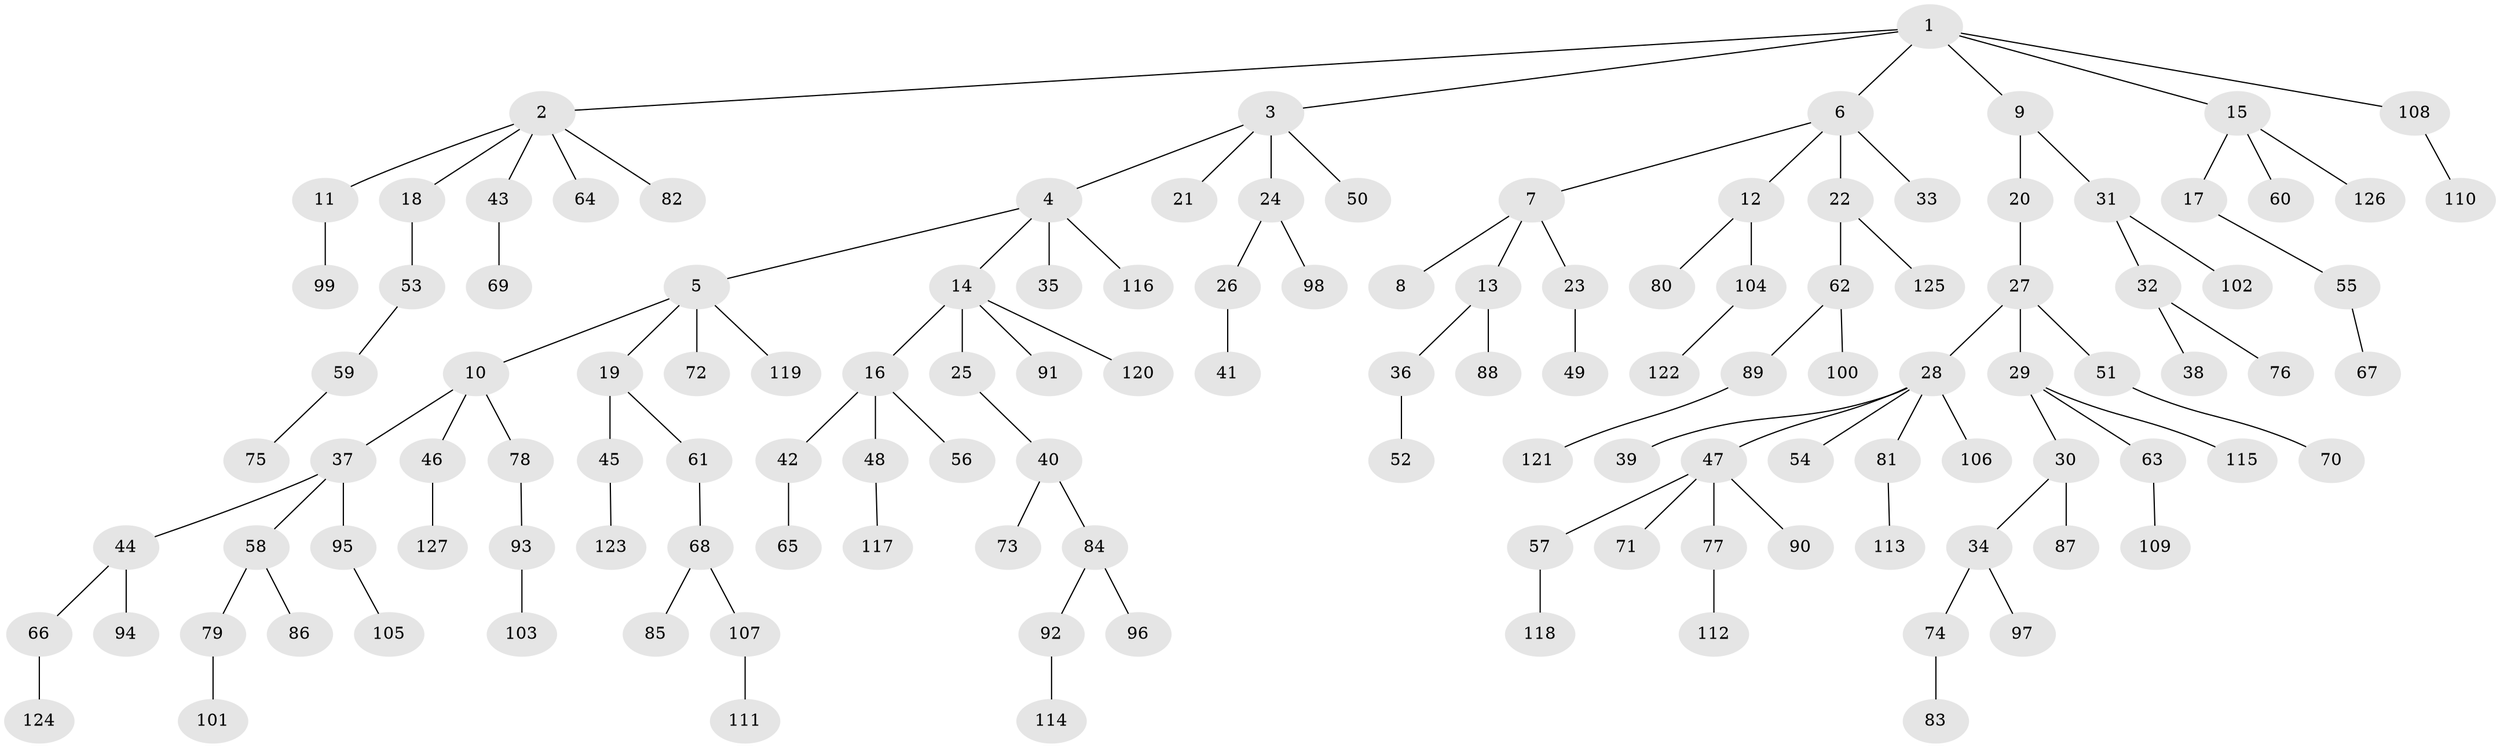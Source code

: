 // coarse degree distribution, {10: 0.011363636363636364, 5: 0.06818181818181818, 4: 0.06818181818181818, 1: 0.5795454545454546, 2: 0.19318181818181818, 3: 0.06818181818181818, 7: 0.011363636363636364}
// Generated by graph-tools (version 1.1) at 2025/19/03/04/25 18:19:10]
// undirected, 127 vertices, 126 edges
graph export_dot {
graph [start="1"]
  node [color=gray90,style=filled];
  1;
  2;
  3;
  4;
  5;
  6;
  7;
  8;
  9;
  10;
  11;
  12;
  13;
  14;
  15;
  16;
  17;
  18;
  19;
  20;
  21;
  22;
  23;
  24;
  25;
  26;
  27;
  28;
  29;
  30;
  31;
  32;
  33;
  34;
  35;
  36;
  37;
  38;
  39;
  40;
  41;
  42;
  43;
  44;
  45;
  46;
  47;
  48;
  49;
  50;
  51;
  52;
  53;
  54;
  55;
  56;
  57;
  58;
  59;
  60;
  61;
  62;
  63;
  64;
  65;
  66;
  67;
  68;
  69;
  70;
  71;
  72;
  73;
  74;
  75;
  76;
  77;
  78;
  79;
  80;
  81;
  82;
  83;
  84;
  85;
  86;
  87;
  88;
  89;
  90;
  91;
  92;
  93;
  94;
  95;
  96;
  97;
  98;
  99;
  100;
  101;
  102;
  103;
  104;
  105;
  106;
  107;
  108;
  109;
  110;
  111;
  112;
  113;
  114;
  115;
  116;
  117;
  118;
  119;
  120;
  121;
  122;
  123;
  124;
  125;
  126;
  127;
  1 -- 2;
  1 -- 3;
  1 -- 6;
  1 -- 9;
  1 -- 15;
  1 -- 108;
  2 -- 11;
  2 -- 18;
  2 -- 43;
  2 -- 64;
  2 -- 82;
  3 -- 4;
  3 -- 21;
  3 -- 24;
  3 -- 50;
  4 -- 5;
  4 -- 14;
  4 -- 35;
  4 -- 116;
  5 -- 10;
  5 -- 19;
  5 -- 72;
  5 -- 119;
  6 -- 7;
  6 -- 12;
  6 -- 22;
  6 -- 33;
  7 -- 8;
  7 -- 13;
  7 -- 23;
  9 -- 20;
  9 -- 31;
  10 -- 37;
  10 -- 46;
  10 -- 78;
  11 -- 99;
  12 -- 80;
  12 -- 104;
  13 -- 36;
  13 -- 88;
  14 -- 16;
  14 -- 25;
  14 -- 91;
  14 -- 120;
  15 -- 17;
  15 -- 60;
  15 -- 126;
  16 -- 42;
  16 -- 48;
  16 -- 56;
  17 -- 55;
  18 -- 53;
  19 -- 45;
  19 -- 61;
  20 -- 27;
  22 -- 62;
  22 -- 125;
  23 -- 49;
  24 -- 26;
  24 -- 98;
  25 -- 40;
  26 -- 41;
  27 -- 28;
  27 -- 29;
  27 -- 51;
  28 -- 39;
  28 -- 47;
  28 -- 54;
  28 -- 81;
  28 -- 106;
  29 -- 30;
  29 -- 63;
  29 -- 115;
  30 -- 34;
  30 -- 87;
  31 -- 32;
  31 -- 102;
  32 -- 38;
  32 -- 76;
  34 -- 74;
  34 -- 97;
  36 -- 52;
  37 -- 44;
  37 -- 58;
  37 -- 95;
  40 -- 73;
  40 -- 84;
  42 -- 65;
  43 -- 69;
  44 -- 66;
  44 -- 94;
  45 -- 123;
  46 -- 127;
  47 -- 57;
  47 -- 71;
  47 -- 77;
  47 -- 90;
  48 -- 117;
  51 -- 70;
  53 -- 59;
  55 -- 67;
  57 -- 118;
  58 -- 79;
  58 -- 86;
  59 -- 75;
  61 -- 68;
  62 -- 89;
  62 -- 100;
  63 -- 109;
  66 -- 124;
  68 -- 85;
  68 -- 107;
  74 -- 83;
  77 -- 112;
  78 -- 93;
  79 -- 101;
  81 -- 113;
  84 -- 92;
  84 -- 96;
  89 -- 121;
  92 -- 114;
  93 -- 103;
  95 -- 105;
  104 -- 122;
  107 -- 111;
  108 -- 110;
}
